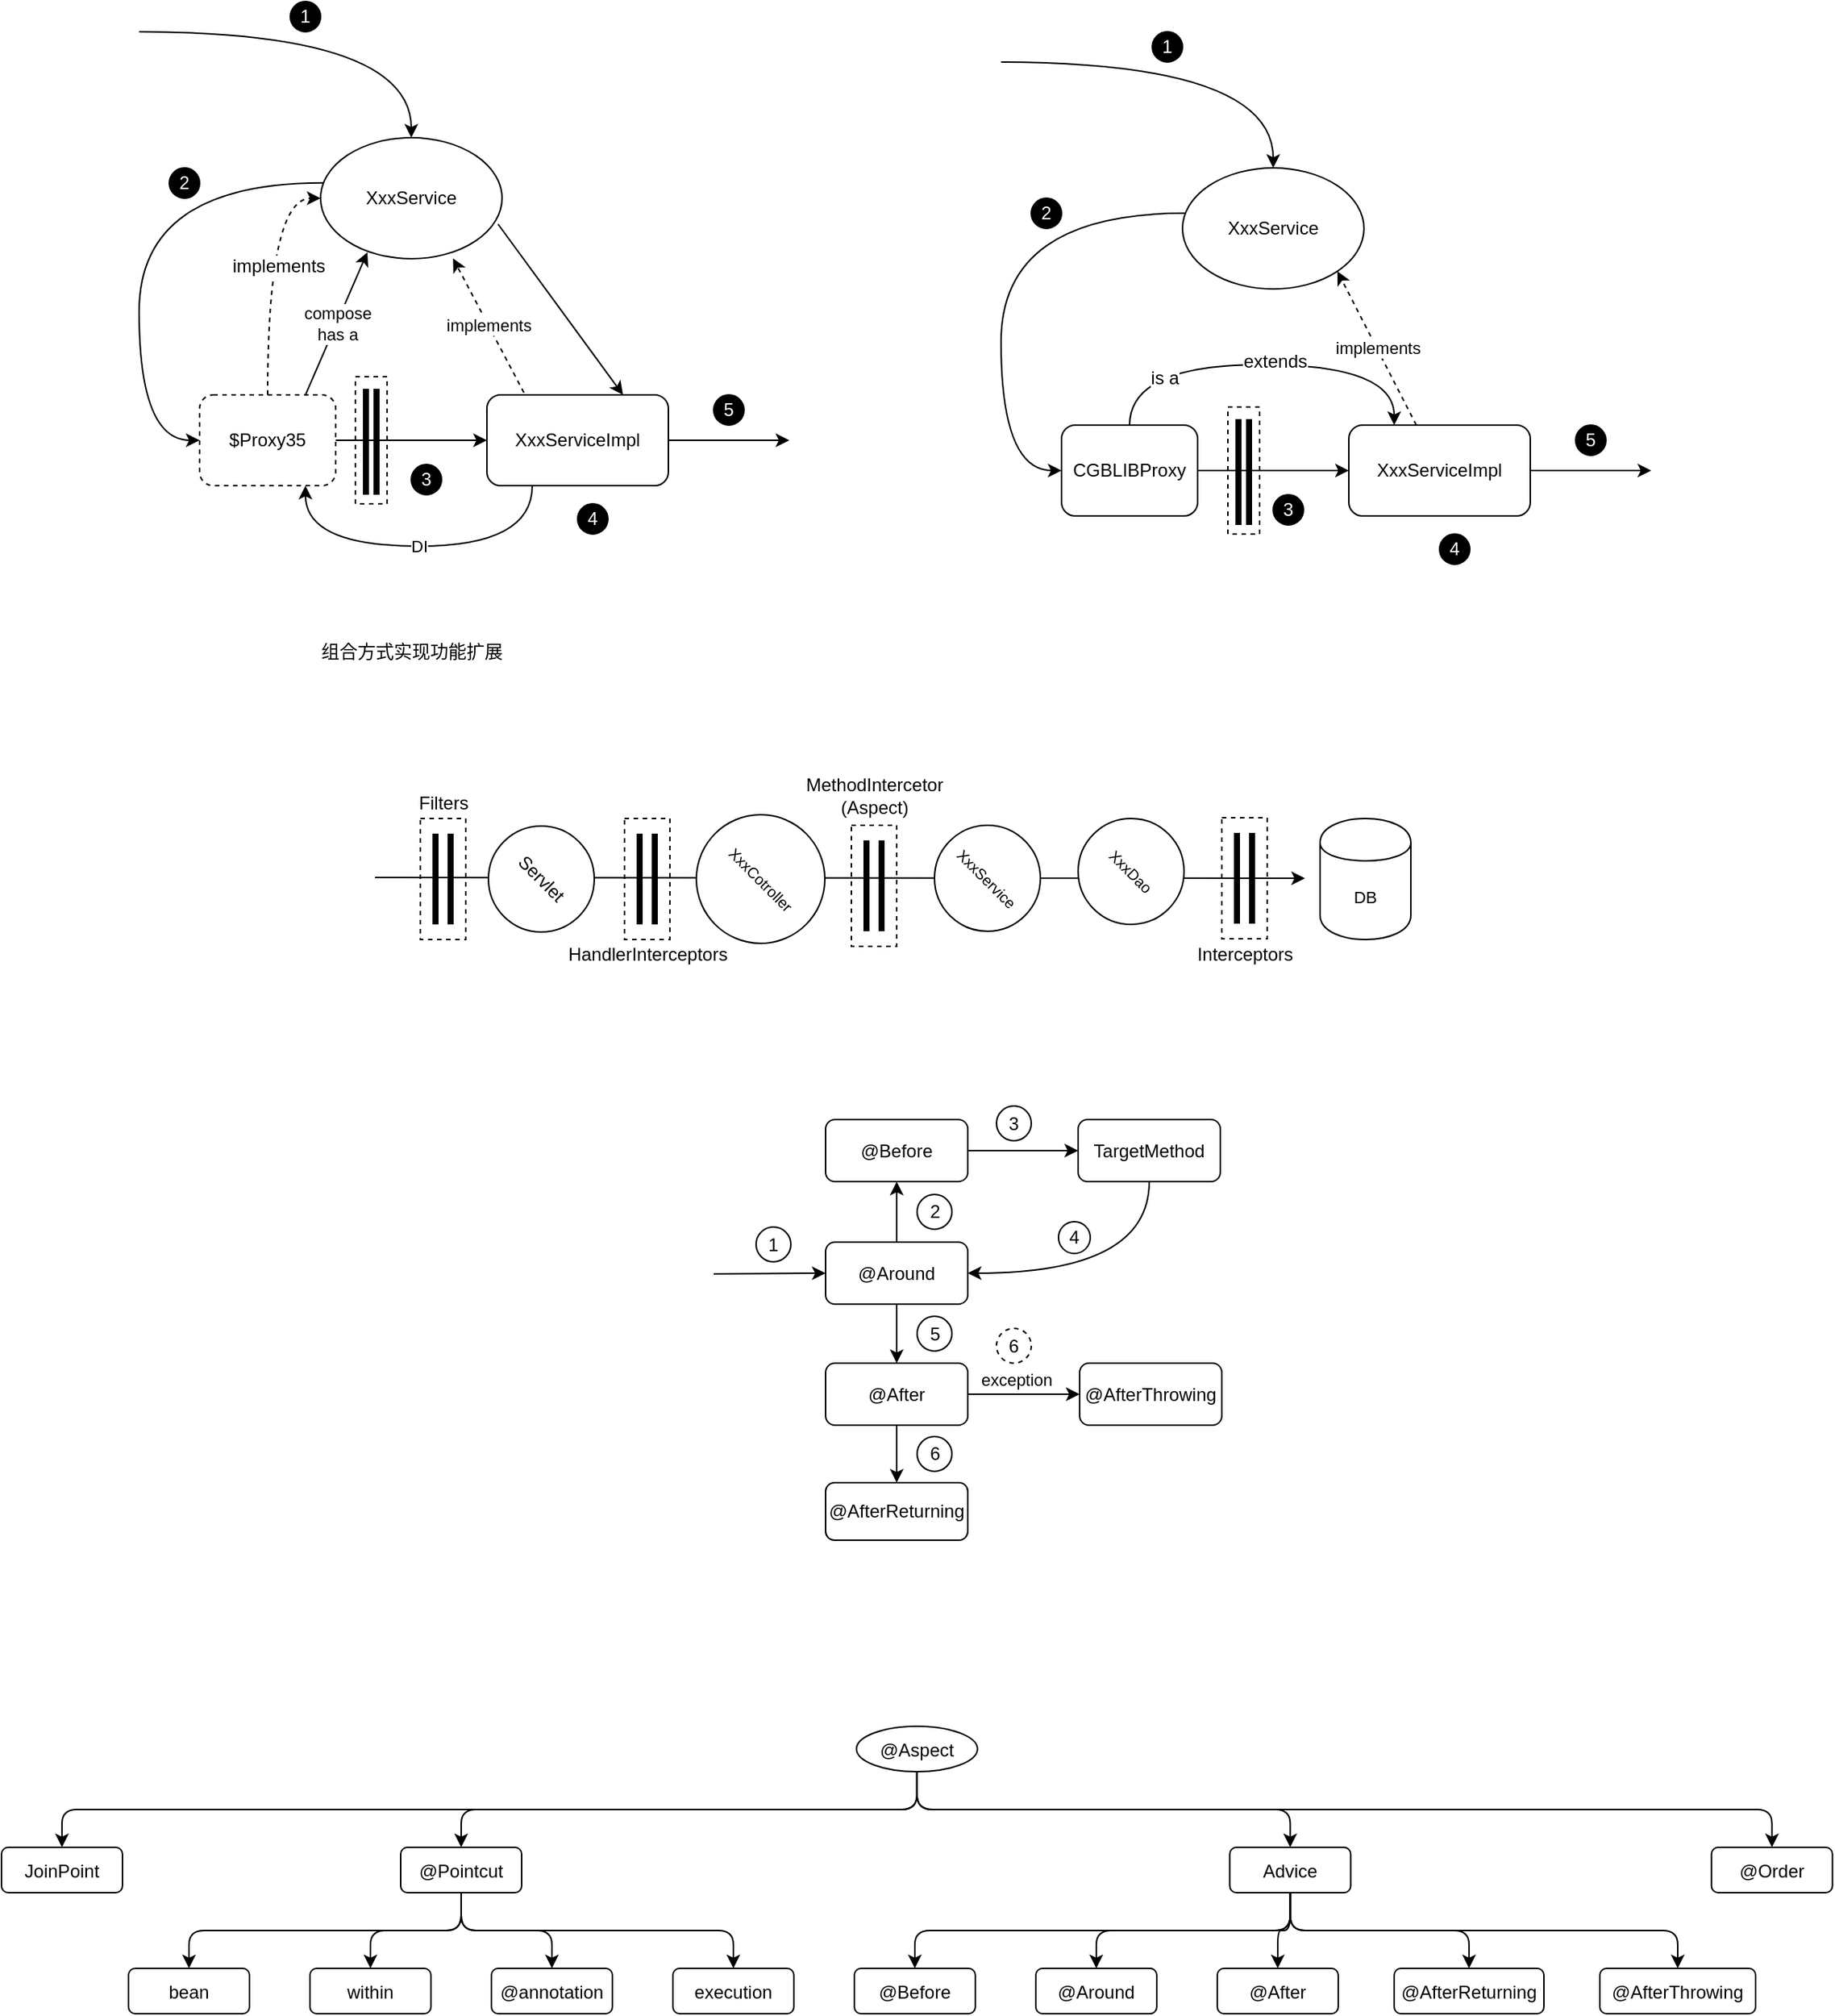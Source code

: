 <mxfile version="12.3.9" type="github" pages="1">
  <diagram id="S2aJ-UnXylgGQd3Q3xxX" name="第 1 页">
    <mxGraphModel dx="451" dy="439" grid="1" gridSize="10" guides="1" tooltips="1" connect="1" arrows="1" fold="1" page="1" pageScale="1" pageWidth="1200" pageHeight="1920" math="0" shadow="0">
      <root>
        <mxCell id="0"/>
        <mxCell id="1" parent="0"/>
        <mxCell id="p-tltdkEszSo-0zm12PA-62" value="" style="rounded=0;whiteSpace=wrap;html=1;fillColor=#FFFFFF;fontColor=#FFFFFF;dashed=1;" parent="1" vertex="1">
          <mxGeometry x="286" y="720" width="30" height="80" as="geometry"/>
        </mxCell>
        <mxCell id="p-tltdkEszSo-0zm12PA-70" value="" style="rounded=0;whiteSpace=wrap;html=1;fillColor=#FFFFFF;fontColor=#FFFFFF;dashed=1;" parent="1" vertex="1">
          <mxGeometry x="421" y="720" width="30" height="80" as="geometry"/>
        </mxCell>
        <mxCell id="p-tltdkEszSo-0zm12PA-76" value="" style="rounded=0;whiteSpace=wrap;html=1;fillColor=#FFFFFF;fontColor=#FFFFFF;dashed=1;" parent="1" vertex="1">
          <mxGeometry x="571" y="724.5" width="30" height="80" as="geometry"/>
        </mxCell>
        <mxCell id="p-tltdkEszSo-0zm12PA-84" value="" style="rounded=0;whiteSpace=wrap;html=1;fillColor=#FFFFFF;fontColor=#FFFFFF;dashed=1;" parent="1" vertex="1">
          <mxGeometry x="816" y="719.5" width="30" height="80" as="geometry"/>
        </mxCell>
        <mxCell id="p-tltdkEszSo-0zm12PA-12" value="" style="rounded=0;whiteSpace=wrap;html=1;dashed=1;" parent="1" vertex="1">
          <mxGeometry x="243" y="428" width="21" height="84" as="geometry"/>
        </mxCell>
        <mxCell id="p-tltdkEszSo-0zm12PA-13" value="" style="endArrow=none;html=1;strokeWidth=4;" parent="1" edge="1">
          <mxGeometry width="50" height="50" relative="1" as="geometry">
            <mxPoint x="250" y="506" as="sourcePoint"/>
            <mxPoint x="250" y="436" as="targetPoint"/>
          </mxGeometry>
        </mxCell>
        <mxCell id="p-tltdkEszSo-0zm12PA-14" value="" style="endArrow=none;html=1;strokeWidth=4;" parent="1" edge="1">
          <mxGeometry width="50" height="50" relative="1" as="geometry">
            <mxPoint x="257" y="506" as="sourcePoint"/>
            <mxPoint x="257" y="436" as="targetPoint"/>
          </mxGeometry>
        </mxCell>
        <mxCell id="p-tltdkEszSo-0zm12PA-7" value="implements" style="rounded=0;orthogonalLoop=1;jettySize=auto;html=1;entryX=0.73;entryY=0.997;entryDx=0;entryDy=0;dashed=1;entryPerimeter=0;exitX=0.204;exitY=-0.024;exitDx=0;exitDy=0;exitPerimeter=0;" parent="1" source="p-tltdkEszSo-0zm12PA-1" target="p-tltdkEszSo-0zm12PA-6" edge="1">
          <mxGeometry relative="1" as="geometry"/>
        </mxCell>
        <mxCell id="p-tltdkEszSo-0zm12PA-34" value="" style="edgeStyle=orthogonalEdgeStyle;curved=1;rounded=0;orthogonalLoop=1;jettySize=auto;html=1;startArrow=none;startFill=0;endArrow=classic;endFill=1;strokeWidth=1;fontColor=#FFFFFF;" parent="1" source="p-tltdkEszSo-0zm12PA-1" edge="1">
          <mxGeometry relative="1" as="geometry">
            <mxPoint x="530" y="470" as="targetPoint"/>
          </mxGeometry>
        </mxCell>
        <mxCell id="p-tltdkEszSo-0zm12PA-1" value="XxxServiceImpl" style="rounded=1;whiteSpace=wrap;html=1;" parent="1" vertex="1">
          <mxGeometry x="330" y="440" width="120" height="60" as="geometry"/>
        </mxCell>
        <mxCell id="p-tltdkEszSo-0zm12PA-24" style="edgeStyle=orthogonalEdgeStyle;curved=1;rounded=0;orthogonalLoop=1;jettySize=auto;html=1;entryX=0;entryY=0.5;entryDx=0;entryDy=0;startArrow=none;startFill=0;endArrow=classic;endFill=1;strokeWidth=1;exitX=0.014;exitY=0.374;exitDx=0;exitDy=0;exitPerimeter=0;" parent="1" source="p-tltdkEszSo-0zm12PA-6" target="p-tltdkEszSo-0zm12PA-8" edge="1">
          <mxGeometry relative="1" as="geometry">
            <Array as="points">
              <mxPoint x="100" y="300"/>
              <mxPoint x="100" y="470"/>
            </Array>
          </mxGeometry>
        </mxCell>
        <mxCell id="p-tltdkEszSo-0zm12PA-6" value="XxxService" style="ellipse;whiteSpace=wrap;html=1;" parent="1" vertex="1">
          <mxGeometry x="220" y="270" width="120" height="80" as="geometry"/>
        </mxCell>
        <mxCell id="p-tltdkEszSo-0zm12PA-9" value="" style="edgeStyle=none;rounded=0;orthogonalLoop=1;jettySize=auto;html=1;entryX=0;entryY=0.5;entryDx=0;entryDy=0;" parent="1" source="p-tltdkEszSo-0zm12PA-8" target="p-tltdkEszSo-0zm12PA-1" edge="1">
          <mxGeometry x="0.4" relative="1" as="geometry">
            <mxPoint as="offset"/>
          </mxGeometry>
        </mxCell>
        <mxCell id="p-tltdkEszSo-0zm12PA-22" style="edgeStyle=orthogonalEdgeStyle;curved=1;rounded=0;orthogonalLoop=1;jettySize=auto;html=1;entryX=0;entryY=0.5;entryDx=0;entryDy=0;startArrow=none;startFill=0;endArrow=classic;endFill=1;strokeWidth=1;dashed=1;" parent="1" source="p-tltdkEszSo-0zm12PA-8" target="p-tltdkEszSo-0zm12PA-6" edge="1">
          <mxGeometry relative="1" as="geometry"/>
        </mxCell>
        <mxCell id="p-tltdkEszSo-0zm12PA-23" value="implements" style="text;html=1;align=center;verticalAlign=middle;resizable=0;points=[];;labelBackgroundColor=#ffffff;" parent="p-tltdkEszSo-0zm12PA-22" vertex="1" connectable="0">
          <mxGeometry x="0.03" y="-7" relative="1" as="geometry">
            <mxPoint as="offset"/>
          </mxGeometry>
        </mxCell>
        <mxCell id="p-tltdkEszSo-0zm12PA-8" value="$Proxy35" style="rounded=1;whiteSpace=wrap;html=1;dashed=1;" parent="1" vertex="1">
          <mxGeometry x="140" y="440" width="90" height="60" as="geometry"/>
        </mxCell>
        <mxCell id="p-tltdkEszSo-0zm12PA-19" value="DI" style="endArrow=none;html=1;strokeWidth=1;entryX=0.25;entryY=1;entryDx=0;entryDy=0;edgeStyle=orthogonalEdgeStyle;curved=1;startArrow=classic;startFill=1;endFill=0;" parent="1" source="p-tltdkEszSo-0zm12PA-8" target="p-tltdkEszSo-0zm12PA-1" edge="1">
          <mxGeometry width="50" height="50" relative="1" as="geometry">
            <mxPoint x="210" y="500" as="sourcePoint"/>
            <mxPoint x="260" y="390" as="targetPoint"/>
            <Array as="points">
              <mxPoint x="210" y="540"/>
              <mxPoint x="360" y="540"/>
            </Array>
          </mxGeometry>
        </mxCell>
        <mxCell id="p-tltdkEszSo-0zm12PA-21" value="compose&lt;br&gt;has a" style="endArrow=classic;html=1;strokeWidth=1;entryX=0.258;entryY=0.947;entryDx=0;entryDy=0;entryPerimeter=0;" parent="1" target="p-tltdkEszSo-0zm12PA-6" edge="1">
          <mxGeometry width="50" height="50" relative="1" as="geometry">
            <mxPoint x="210" y="440" as="sourcePoint"/>
            <mxPoint x="260" y="390" as="targetPoint"/>
          </mxGeometry>
        </mxCell>
        <mxCell id="p-tltdkEszSo-0zm12PA-25" value="" style="endArrow=classic;html=1;strokeWidth=1;entryX=0.5;entryY=0;entryDx=0;entryDy=0;edgeStyle=orthogonalEdgeStyle;curved=1;" parent="1" target="p-tltdkEszSo-0zm12PA-6" edge="1">
          <mxGeometry width="50" height="50" relative="1" as="geometry">
            <mxPoint x="100" y="200" as="sourcePoint"/>
            <mxPoint x="120" y="230" as="targetPoint"/>
          </mxGeometry>
        </mxCell>
        <mxCell id="p-tltdkEszSo-0zm12PA-26" value="1" style="ellipse;whiteSpace=wrap;html=1;aspect=fixed;fillColor=#000000;fontColor=#FFFFFF;" parent="1" vertex="1">
          <mxGeometry x="200" y="180" width="20" height="20" as="geometry"/>
        </mxCell>
        <mxCell id="p-tltdkEszSo-0zm12PA-28" value="2" style="ellipse;whiteSpace=wrap;html=1;aspect=fixed;fillColor=#000000;fontColor=#FFFFFF;" parent="1" vertex="1">
          <mxGeometry x="120" y="290" width="20" height="20" as="geometry"/>
        </mxCell>
        <mxCell id="p-tltdkEszSo-0zm12PA-29" value="3" style="ellipse;whiteSpace=wrap;html=1;aspect=fixed;fillColor=#000000;fontColor=#FFFFFF;" parent="1" vertex="1">
          <mxGeometry x="280" y="486" width="20" height="20" as="geometry"/>
        </mxCell>
        <mxCell id="p-tltdkEszSo-0zm12PA-30" value="4" style="ellipse;whiteSpace=wrap;html=1;aspect=fixed;fillColor=#000000;fontColor=#FFFFFF;" parent="1" vertex="1">
          <mxGeometry x="390" y="512" width="20" height="20" as="geometry"/>
        </mxCell>
        <mxCell id="p-tltdkEszSo-0zm12PA-35" value="5" style="ellipse;whiteSpace=wrap;html=1;aspect=fixed;fillColor=#000000;fontColor=#FFFFFF;" parent="1" vertex="1">
          <mxGeometry x="480" y="440" width="20" height="20" as="geometry"/>
        </mxCell>
        <mxCell id="p-tltdkEszSo-0zm12PA-37" value="" style="rounded=0;whiteSpace=wrap;html=1;dashed=1;" parent="1" vertex="1">
          <mxGeometry x="820" y="448" width="21" height="84" as="geometry"/>
        </mxCell>
        <mxCell id="p-tltdkEszSo-0zm12PA-38" value="" style="endArrow=none;html=1;strokeWidth=4;" parent="1" edge="1">
          <mxGeometry width="50" height="50" relative="1" as="geometry">
            <mxPoint x="827" y="526" as="sourcePoint"/>
            <mxPoint x="827" y="456" as="targetPoint"/>
          </mxGeometry>
        </mxCell>
        <mxCell id="p-tltdkEszSo-0zm12PA-39" value="" style="endArrow=none;html=1;strokeWidth=4;" parent="1" edge="1">
          <mxGeometry width="50" height="50" relative="1" as="geometry">
            <mxPoint x="834" y="526" as="sourcePoint"/>
            <mxPoint x="834" y="456" as="targetPoint"/>
          </mxGeometry>
        </mxCell>
        <mxCell id="p-tltdkEszSo-0zm12PA-40" value="implements" style="rounded=0;orthogonalLoop=1;jettySize=auto;html=1;entryX=1;entryY=1;entryDx=0;entryDy=0;dashed=1;" parent="1" source="p-tltdkEszSo-0zm12PA-42" target="p-tltdkEszSo-0zm12PA-44" edge="1">
          <mxGeometry relative="1" as="geometry"/>
        </mxCell>
        <mxCell id="p-tltdkEszSo-0zm12PA-41" value="" style="edgeStyle=orthogonalEdgeStyle;curved=1;rounded=0;orthogonalLoop=1;jettySize=auto;html=1;startArrow=none;startFill=0;endArrow=classic;endFill=1;strokeWidth=1;fontColor=#FFFFFF;" parent="1" source="p-tltdkEszSo-0zm12PA-42" edge="1">
          <mxGeometry relative="1" as="geometry">
            <mxPoint x="1100" y="490" as="targetPoint"/>
          </mxGeometry>
        </mxCell>
        <mxCell id="p-tltdkEszSo-0zm12PA-42" value="XxxServiceImpl" style="rounded=1;whiteSpace=wrap;html=1;" parent="1" vertex="1">
          <mxGeometry x="900" y="460" width="120" height="60" as="geometry"/>
        </mxCell>
        <mxCell id="p-tltdkEszSo-0zm12PA-43" style="edgeStyle=orthogonalEdgeStyle;curved=1;rounded=0;orthogonalLoop=1;jettySize=auto;html=1;entryX=0;entryY=0.5;entryDx=0;entryDy=0;startArrow=none;startFill=0;endArrow=classic;endFill=1;strokeWidth=1;exitX=0.014;exitY=0.374;exitDx=0;exitDy=0;exitPerimeter=0;" parent="1" source="p-tltdkEszSo-0zm12PA-44" target="p-tltdkEszSo-0zm12PA-48" edge="1">
          <mxGeometry relative="1" as="geometry">
            <Array as="points">
              <mxPoint x="670" y="320"/>
              <mxPoint x="670" y="490"/>
            </Array>
          </mxGeometry>
        </mxCell>
        <mxCell id="p-tltdkEszSo-0zm12PA-44" value="XxxService" style="ellipse;whiteSpace=wrap;html=1;" parent="1" vertex="1">
          <mxGeometry x="790" y="290" width="120" height="80" as="geometry"/>
        </mxCell>
        <mxCell id="p-tltdkEszSo-0zm12PA-45" value="" style="edgeStyle=none;rounded=0;orthogonalLoop=1;jettySize=auto;html=1;entryX=0;entryY=0.5;entryDx=0;entryDy=0;" parent="1" source="p-tltdkEszSo-0zm12PA-48" target="p-tltdkEszSo-0zm12PA-42" edge="1">
          <mxGeometry x="0.4" relative="1" as="geometry">
            <mxPoint as="offset"/>
          </mxGeometry>
        </mxCell>
        <mxCell id="p-tltdkEszSo-0zm12PA-46" style="edgeStyle=orthogonalEdgeStyle;curved=1;rounded=0;orthogonalLoop=1;jettySize=auto;html=1;entryX=0.25;entryY=0;entryDx=0;entryDy=0;startArrow=none;startFill=0;endArrow=classic;endFill=1;strokeWidth=1;exitX=0.5;exitY=0;exitDx=0;exitDy=0;" parent="1" source="p-tltdkEszSo-0zm12PA-48" target="p-tltdkEszSo-0zm12PA-42" edge="1">
          <mxGeometry relative="1" as="geometry">
            <Array as="points">
              <mxPoint x="755" y="420"/>
              <mxPoint x="930" y="420"/>
            </Array>
          </mxGeometry>
        </mxCell>
        <mxCell id="p-tltdkEszSo-0zm12PA-47" value="extends" style="text;html=1;align=center;verticalAlign=middle;resizable=0;points=[];;labelBackgroundColor=#ffffff;" parent="p-tltdkEszSo-0zm12PA-46" vertex="1" connectable="0">
          <mxGeometry x="0.03" y="-7" relative="1" as="geometry">
            <mxPoint x="4.5" y="-9" as="offset"/>
          </mxGeometry>
        </mxCell>
        <mxCell id="p-tltdkEszSo-0zm12PA-57" value="&lt;font color=&quot;#000000&quot;&gt;is a&lt;/font&gt;" style="text;html=1;align=center;verticalAlign=middle;resizable=0;points=[];;labelBackgroundColor=#ffffff;fontColor=#FFFFFF;" parent="p-tltdkEszSo-0zm12PA-46" vertex="1" connectable="0">
          <mxGeometry x="-0.751" y="-23" relative="1" as="geometry">
            <mxPoint as="offset"/>
          </mxGeometry>
        </mxCell>
        <mxCell id="p-tltdkEszSo-0zm12PA-48" value="CGBLIBProxy" style="rounded=1;whiteSpace=wrap;html=1;" parent="1" vertex="1">
          <mxGeometry x="710" y="460" width="90" height="60" as="geometry"/>
        </mxCell>
        <mxCell id="p-tltdkEszSo-0zm12PA-51" value="" style="endArrow=classic;html=1;strokeWidth=1;entryX=0.5;entryY=0;entryDx=0;entryDy=0;edgeStyle=orthogonalEdgeStyle;curved=1;" parent="1" target="p-tltdkEszSo-0zm12PA-44" edge="1">
          <mxGeometry width="50" height="50" relative="1" as="geometry">
            <mxPoint x="670" y="220" as="sourcePoint"/>
            <mxPoint x="690" y="250" as="targetPoint"/>
          </mxGeometry>
        </mxCell>
        <mxCell id="p-tltdkEszSo-0zm12PA-52" value="1" style="ellipse;whiteSpace=wrap;html=1;aspect=fixed;fillColor=#000000;fontColor=#FFFFFF;" parent="1" vertex="1">
          <mxGeometry x="770" y="200" width="20" height="20" as="geometry"/>
        </mxCell>
        <mxCell id="p-tltdkEszSo-0zm12PA-53" value="2" style="ellipse;whiteSpace=wrap;html=1;aspect=fixed;fillColor=#000000;fontColor=#FFFFFF;" parent="1" vertex="1">
          <mxGeometry x="690" y="310" width="20" height="20" as="geometry"/>
        </mxCell>
        <mxCell id="p-tltdkEszSo-0zm12PA-54" value="3" style="ellipse;whiteSpace=wrap;html=1;aspect=fixed;fillColor=#000000;fontColor=#FFFFFF;" parent="1" vertex="1">
          <mxGeometry x="850" y="506" width="20" height="20" as="geometry"/>
        </mxCell>
        <mxCell id="p-tltdkEszSo-0zm12PA-55" value="4" style="ellipse;whiteSpace=wrap;html=1;aspect=fixed;fillColor=#000000;fontColor=#FFFFFF;" parent="1" vertex="1">
          <mxGeometry x="960" y="532" width="20" height="20" as="geometry"/>
        </mxCell>
        <mxCell id="p-tltdkEszSo-0zm12PA-56" value="5" style="ellipse;whiteSpace=wrap;html=1;aspect=fixed;fillColor=#000000;fontColor=#FFFFFF;" parent="1" vertex="1">
          <mxGeometry x="1050" y="460" width="20" height="20" as="geometry"/>
        </mxCell>
        <mxCell id="p-tltdkEszSo-0zm12PA-59" value="" style="endArrow=classic;html=1;strokeWidth=1;fontColor=#FFFFFF;" parent="1" edge="1">
          <mxGeometry width="50" height="50" relative="1" as="geometry">
            <mxPoint x="256" y="759" as="sourcePoint"/>
            <mxPoint x="871" y="759.5" as="targetPoint"/>
          </mxGeometry>
        </mxCell>
        <mxCell id="p-tltdkEszSo-0zm12PA-63" value="Text" style="text;html=1;align=center;verticalAlign=middle;resizable=0;points=[];;autosize=1;fontColor=#FFFFFF;" parent="1" vertex="1">
          <mxGeometry x="543" y="1013" width="40" height="20" as="geometry"/>
        </mxCell>
        <mxCell id="p-tltdkEszSo-0zm12PA-65" value="" style="endArrow=none;html=1;strokeWidth=4;fontColor=#FFFFFF;" parent="1" edge="1">
          <mxGeometry width="50" height="50" relative="1" as="geometry">
            <mxPoint x="296" y="790" as="sourcePoint"/>
            <mxPoint x="296" y="730" as="targetPoint"/>
          </mxGeometry>
        </mxCell>
        <mxCell id="p-tltdkEszSo-0zm12PA-66" value="" style="endArrow=none;html=1;strokeWidth=4;fontColor=#FFFFFF;" parent="1" edge="1">
          <mxGeometry width="50" height="50" relative="1" as="geometry">
            <mxPoint x="306" y="790" as="sourcePoint"/>
            <mxPoint x="306" y="730" as="targetPoint"/>
          </mxGeometry>
        </mxCell>
        <mxCell id="p-tltdkEszSo-0zm12PA-68" value="Filters" style="text;html=1;align=center;verticalAlign=middle;resizable=0;points=[];;autosize=1;fontColor=#000000;" parent="1" vertex="1">
          <mxGeometry x="276" y="700" width="50" height="20" as="geometry"/>
        </mxCell>
        <mxCell id="p-tltdkEszSo-0zm12PA-69" value="Servlet" style="ellipse;whiteSpace=wrap;html=1;aspect=fixed;fillColor=#FFFFFF;fontColor=#000000;rotation=45;" parent="1" vertex="1">
          <mxGeometry x="331" y="725" width="70" height="70" as="geometry"/>
        </mxCell>
        <mxCell id="p-tltdkEszSo-0zm12PA-71" value="" style="endArrow=none;html=1;strokeWidth=4;fontColor=#FFFFFF;" parent="1" edge="1">
          <mxGeometry width="50" height="50" relative="1" as="geometry">
            <mxPoint x="431" y="790" as="sourcePoint"/>
            <mxPoint x="431" y="730" as="targetPoint"/>
          </mxGeometry>
        </mxCell>
        <mxCell id="p-tltdkEszSo-0zm12PA-72" value="" style="endArrow=none;html=1;strokeWidth=4;fontColor=#FFFFFF;" parent="1" edge="1">
          <mxGeometry width="50" height="50" relative="1" as="geometry">
            <mxPoint x="441" y="790" as="sourcePoint"/>
            <mxPoint x="441" y="730" as="targetPoint"/>
          </mxGeometry>
        </mxCell>
        <mxCell id="p-tltdkEszSo-0zm12PA-74" value="HandlerInterceptors" style="text;html=1;align=center;verticalAlign=middle;resizable=0;points=[];;autosize=1;fontColor=#000000;" parent="1" vertex="1">
          <mxGeometry x="376" y="800" width="120" height="20" as="geometry"/>
        </mxCell>
        <mxCell id="p-tltdkEszSo-0zm12PA-75" value="&lt;font style=&quot;font-size: 10px&quot;&gt;XxxCotroller&lt;/font&gt;" style="ellipse;whiteSpace=wrap;html=1;aspect=fixed;fillColor=#FFFFFF;fontColor=#000000;rotation=45;fontSize=11;" parent="1" vertex="1">
          <mxGeometry x="468.5" y="717.5" width="85" height="85" as="geometry"/>
        </mxCell>
        <mxCell id="p-tltdkEszSo-0zm12PA-77" value="" style="endArrow=none;html=1;strokeWidth=4;fontColor=#FFFFFF;" parent="1" edge="1">
          <mxGeometry width="50" height="50" relative="1" as="geometry">
            <mxPoint x="581" y="794.5" as="sourcePoint"/>
            <mxPoint x="581" y="734.5" as="targetPoint"/>
          </mxGeometry>
        </mxCell>
        <mxCell id="p-tltdkEszSo-0zm12PA-78" value="" style="endArrow=none;html=1;strokeWidth=4;fontColor=#FFFFFF;" parent="1" edge="1">
          <mxGeometry width="50" height="50" relative="1" as="geometry">
            <mxPoint x="591" y="794.5" as="sourcePoint"/>
            <mxPoint x="591" y="734.5" as="targetPoint"/>
          </mxGeometry>
        </mxCell>
        <mxCell id="p-tltdkEszSo-0zm12PA-79" value="MethodIntercetor&lt;br&gt;(Aspect)" style="text;html=1;align=center;verticalAlign=middle;resizable=0;points=[];;autosize=1;fontColor=#000000;" parent="1" vertex="1">
          <mxGeometry x="531" y="690" width="110" height="30" as="geometry"/>
        </mxCell>
        <mxCell id="p-tltdkEszSo-0zm12PA-80" value="&lt;font style=&quot;font-size: 10px&quot;&gt;XxxService&lt;/font&gt;" style="ellipse;whiteSpace=wrap;html=1;aspect=fixed;fillColor=#FFFFFF;fontColor=#000000;rotation=45;fontSize=11;" parent="1" vertex="1">
          <mxGeometry x="626" y="724.5" width="70" height="70" as="geometry"/>
        </mxCell>
        <mxCell id="p-tltdkEszSo-0zm12PA-83" value="&lt;span style=&quot;font-size: 10px&quot;&gt;XxxDao&lt;/span&gt;" style="ellipse;whiteSpace=wrap;html=1;aspect=fixed;fillColor=#FFFFFF;fontColor=#000000;rotation=45;fontSize=11;" parent="1" vertex="1">
          <mxGeometry x="721" y="720" width="70" height="70" as="geometry"/>
        </mxCell>
        <mxCell id="p-tltdkEszSo-0zm12PA-85" value="" style="endArrow=none;html=1;strokeWidth=4;fontColor=#FFFFFF;" parent="1" edge="1">
          <mxGeometry width="50" height="50" relative="1" as="geometry">
            <mxPoint x="826" y="789.5" as="sourcePoint"/>
            <mxPoint x="826" y="729.5" as="targetPoint"/>
          </mxGeometry>
        </mxCell>
        <mxCell id="p-tltdkEszSo-0zm12PA-86" value="" style="endArrow=none;html=1;strokeWidth=4;fontColor=#FFFFFF;" parent="1" edge="1">
          <mxGeometry width="50" height="50" relative="1" as="geometry">
            <mxPoint x="836" y="789.5" as="sourcePoint"/>
            <mxPoint x="836" y="729.5" as="targetPoint"/>
          </mxGeometry>
        </mxCell>
        <mxCell id="p-tltdkEszSo-0zm12PA-87" value="Interceptors" style="text;html=1;align=center;verticalAlign=middle;resizable=0;points=[];;autosize=1;fontColor=#000000;" parent="1" vertex="1">
          <mxGeometry x="791" y="800" width="80" height="20" as="geometry"/>
        </mxCell>
        <mxCell id="p-tltdkEszSo-0zm12PA-88" value="DB" style="shape=cylinder;whiteSpace=wrap;html=1;boundedLbl=1;backgroundOutline=1;fillColor=#FFFFFF;fontSize=11;fontColor=#000000;" parent="1" vertex="1">
          <mxGeometry x="881" y="720" width="60" height="80" as="geometry"/>
        </mxCell>
        <mxCell id="dab8kLw6lKDneQQoEP5K-4" value="" style="edgeStyle=orthogonalEdgeStyle;rounded=0;orthogonalLoop=1;jettySize=auto;html=1;" edge="1" parent="1" source="dab8kLw6lKDneQQoEP5K-2" target="dab8kLw6lKDneQQoEP5K-3">
          <mxGeometry relative="1" as="geometry"/>
        </mxCell>
        <mxCell id="dab8kLw6lKDneQQoEP5K-9" value="" style="edgeStyle=orthogonalEdgeStyle;rounded=0;orthogonalLoop=1;jettySize=auto;html=1;" edge="1" parent="1" source="dab8kLw6lKDneQQoEP5K-2" target="dab8kLw6lKDneQQoEP5K-8">
          <mxGeometry relative="1" as="geometry"/>
        </mxCell>
        <mxCell id="dab8kLw6lKDneQQoEP5K-2" value="@Around" style="rounded=1;whiteSpace=wrap;html=1;" vertex="1" parent="1">
          <mxGeometry x="554" y="1000" width="94" height="41" as="geometry"/>
        </mxCell>
        <mxCell id="dab8kLw6lKDneQQoEP5K-11" value="" style="edgeStyle=orthogonalEdgeStyle;rounded=0;orthogonalLoop=1;jettySize=auto;html=1;" edge="1" parent="1" source="dab8kLw6lKDneQQoEP5K-8" target="dab8kLw6lKDneQQoEP5K-10">
          <mxGeometry relative="1" as="geometry"/>
        </mxCell>
        <mxCell id="dab8kLw6lKDneQQoEP5K-13" value="exception" style="edgeStyle=orthogonalEdgeStyle;rounded=0;orthogonalLoop=1;jettySize=auto;html=1;" edge="1" parent="1" source="dab8kLw6lKDneQQoEP5K-8" target="dab8kLw6lKDneQQoEP5K-12">
          <mxGeometry x="-0.135" y="11" relative="1" as="geometry">
            <mxPoint y="1" as="offset"/>
          </mxGeometry>
        </mxCell>
        <mxCell id="dab8kLw6lKDneQQoEP5K-8" value="@After" style="rounded=1;whiteSpace=wrap;html=1;" vertex="1" parent="1">
          <mxGeometry x="554" y="1080" width="94" height="41" as="geometry"/>
        </mxCell>
        <mxCell id="dab8kLw6lKDneQQoEP5K-12" value="@AfterThrowing" style="rounded=1;whiteSpace=wrap;html=1;" vertex="1" parent="1">
          <mxGeometry x="722" y="1080" width="94" height="41" as="geometry"/>
        </mxCell>
        <mxCell id="dab8kLw6lKDneQQoEP5K-10" value="@AfterReturning" style="rounded=1;whiteSpace=wrap;html=1;" vertex="1" parent="1">
          <mxGeometry x="554" y="1159" width="94" height="38" as="geometry"/>
        </mxCell>
        <mxCell id="dab8kLw6lKDneQQoEP5K-6" value="" style="edgeStyle=orthogonalEdgeStyle;rounded=0;orthogonalLoop=1;jettySize=auto;html=1;" edge="1" parent="1" source="dab8kLw6lKDneQQoEP5K-3" target="dab8kLw6lKDneQQoEP5K-5">
          <mxGeometry relative="1" as="geometry"/>
        </mxCell>
        <mxCell id="dab8kLw6lKDneQQoEP5K-3" value="@Before" style="rounded=1;whiteSpace=wrap;html=1;" vertex="1" parent="1">
          <mxGeometry x="554" y="919" width="94" height="41" as="geometry"/>
        </mxCell>
        <mxCell id="dab8kLw6lKDneQQoEP5K-18" style="edgeStyle=orthogonalEdgeStyle;rounded=0;orthogonalLoop=1;jettySize=auto;html=1;entryX=1;entryY=0.5;entryDx=0;entryDy=0;curved=1;exitX=0.5;exitY=1;exitDx=0;exitDy=0;" edge="1" parent="1" source="dab8kLw6lKDneQQoEP5K-5" target="dab8kLw6lKDneQQoEP5K-2">
          <mxGeometry relative="1" as="geometry"/>
        </mxCell>
        <mxCell id="dab8kLw6lKDneQQoEP5K-5" value="TargetMethod" style="rounded=1;whiteSpace=wrap;html=1;" vertex="1" parent="1">
          <mxGeometry x="721" y="919" width="94" height="41" as="geometry"/>
        </mxCell>
        <mxCell id="dab8kLw6lKDneQQoEP5K-7" value="" style="endArrow=classic;html=1;entryX=0;entryY=0.5;entryDx=0;entryDy=0;" edge="1" parent="1" target="dab8kLw6lKDneQQoEP5K-2">
          <mxGeometry width="50" height="50" relative="1" as="geometry">
            <mxPoint x="480" y="1021" as="sourcePoint"/>
            <mxPoint x="520" y="990" as="targetPoint"/>
          </mxGeometry>
        </mxCell>
        <mxCell id="dab8kLw6lKDneQQoEP5K-14" value="1" style="ellipse;whiteSpace=wrap;html=1;aspect=fixed;" vertex="1" parent="1">
          <mxGeometry x="508" y="990" width="23" height="23" as="geometry"/>
        </mxCell>
        <mxCell id="dab8kLw6lKDneQQoEP5K-15" value="2" style="ellipse;whiteSpace=wrap;html=1;aspect=fixed;" vertex="1" parent="1">
          <mxGeometry x="614.5" y="968.5" width="23" height="23" as="geometry"/>
        </mxCell>
        <mxCell id="dab8kLw6lKDneQQoEP5K-16" value="3" style="ellipse;whiteSpace=wrap;html=1;aspect=fixed;" vertex="1" parent="1">
          <mxGeometry x="667" y="910" width="23" height="23" as="geometry"/>
        </mxCell>
        <mxCell id="dab8kLw6lKDneQQoEP5K-19" value="4" style="ellipse;whiteSpace=wrap;html=1;aspect=fixed;" vertex="1" parent="1">
          <mxGeometry x="708" y="986.5" width="21" height="21" as="geometry"/>
        </mxCell>
        <mxCell id="dab8kLw6lKDneQQoEP5K-20" value="5" style="ellipse;whiteSpace=wrap;html=1;aspect=fixed;" vertex="1" parent="1">
          <mxGeometry x="614.5" y="1049" width="23" height="23" as="geometry"/>
        </mxCell>
        <mxCell id="dab8kLw6lKDneQQoEP5K-21" value="6" style="ellipse;whiteSpace=wrap;html=1;aspect=fixed;" vertex="1" parent="1">
          <mxGeometry x="614.5" y="1128.5" width="23" height="23" as="geometry"/>
        </mxCell>
        <mxCell id="dab8kLw6lKDneQQoEP5K-22" value="6" style="ellipse;whiteSpace=wrap;html=1;aspect=fixed;dashed=1;" vertex="1" parent="1">
          <mxGeometry x="667" y="1057" width="23" height="23" as="geometry"/>
        </mxCell>
        <mxCell id="dab8kLw6lKDneQQoEP5K-23" value="@Aspect" style="ellipse" vertex="1" parent="1">
          <mxGeometry x="574.404" y="1320" width="80" height="30" as="geometry"/>
        </mxCell>
        <mxCell id="dab8kLw6lKDneQQoEP5K-24" value="JoinPoint" style="rounded=1;" vertex="1" parent="1">
          <mxGeometry x="8.986" y="1400" width="80" height="30" as="geometry"/>
        </mxCell>
        <mxCell id="dab8kLw6lKDneQQoEP5K-25" value="" style="edgeStyle=elbowEdgeStyle;elbow=vertical;" edge="1" source="dab8kLw6lKDneQQoEP5K-23" target="dab8kLw6lKDneQQoEP5K-24" parent="1">
          <mxGeometry relative="1" as="geometry"/>
        </mxCell>
        <mxCell id="dab8kLw6lKDneQQoEP5K-26" value="@Pointcut" style="rounded=1;" vertex="1" parent="1">
          <mxGeometry x="272.986" y="1400" width="80" height="30" as="geometry"/>
        </mxCell>
        <mxCell id="dab8kLw6lKDneQQoEP5K-27" value="" style="edgeStyle=elbowEdgeStyle;elbow=vertical;" edge="1" source="dab8kLw6lKDneQQoEP5K-23" target="dab8kLw6lKDneQQoEP5K-26" parent="1">
          <mxGeometry relative="1" as="geometry"/>
        </mxCell>
        <mxCell id="dab8kLw6lKDneQQoEP5K-28" value="Advice" style="rounded=1;" vertex="1" parent="1">
          <mxGeometry x="821.228" y="1400" width="80" height="30" as="geometry"/>
        </mxCell>
        <mxCell id="dab8kLw6lKDneQQoEP5K-29" value="" style="edgeStyle=elbowEdgeStyle;elbow=vertical;" edge="1" source="dab8kLw6lKDneQQoEP5K-23" target="dab8kLw6lKDneQQoEP5K-28" parent="1">
          <mxGeometry relative="1" as="geometry"/>
        </mxCell>
        <mxCell id="dab8kLw6lKDneQQoEP5K-30" value="@Order" style="rounded=1;" vertex="1" parent="1">
          <mxGeometry x="1139.822" y="1400" width="80" height="30" as="geometry"/>
        </mxCell>
        <mxCell id="dab8kLw6lKDneQQoEP5K-31" value="" style="edgeStyle=elbowEdgeStyle;elbow=vertical;" edge="1" source="dab8kLw6lKDneQQoEP5K-23" target="dab8kLw6lKDneQQoEP5K-30" parent="1">
          <mxGeometry relative="1" as="geometry"/>
        </mxCell>
        <mxCell id="dab8kLw6lKDneQQoEP5K-32" value="@Before" style="rounded=1;" vertex="1" parent="1">
          <mxGeometry x="572.986" y="1480" width="80" height="30" as="geometry"/>
        </mxCell>
        <mxCell id="dab8kLw6lKDneQQoEP5K-33" value="" style="edgeStyle=elbowEdgeStyle;elbow=vertical;" edge="1" source="dab8kLw6lKDneQQoEP5K-28" target="dab8kLw6lKDneQQoEP5K-32" parent="1">
          <mxGeometry relative="1" as="geometry"/>
        </mxCell>
        <mxCell id="dab8kLw6lKDneQQoEP5K-34" value="@Around" style="rounded=1;" vertex="1" parent="1">
          <mxGeometry x="692.986" y="1480" width="80" height="30" as="geometry"/>
        </mxCell>
        <mxCell id="dab8kLw6lKDneQQoEP5K-35" value="" style="edgeStyle=elbowEdgeStyle;elbow=vertical;" edge="1" source="dab8kLw6lKDneQQoEP5K-28" target="dab8kLw6lKDneQQoEP5K-34" parent="1">
          <mxGeometry relative="1" as="geometry"/>
        </mxCell>
        <mxCell id="dab8kLw6lKDneQQoEP5K-36" value="@After" style="rounded=1;" vertex="1" parent="1">
          <mxGeometry x="812.986" y="1480" width="80" height="30" as="geometry"/>
        </mxCell>
        <mxCell id="dab8kLw6lKDneQQoEP5K-37" value="" style="edgeStyle=elbowEdgeStyle;elbow=vertical;" edge="1" source="dab8kLw6lKDneQQoEP5K-28" target="dab8kLw6lKDneQQoEP5K-36" parent="1">
          <mxGeometry relative="1" as="geometry"/>
        </mxCell>
        <mxCell id="dab8kLw6lKDneQQoEP5K-38" value="@AfterReturning" style="rounded=1;" vertex="1" parent="1">
          <mxGeometry x="930" y="1480" width="99" height="30" as="geometry"/>
        </mxCell>
        <mxCell id="dab8kLw6lKDneQQoEP5K-39" value="" style="edgeStyle=elbowEdgeStyle;elbow=vertical;" edge="1" source="dab8kLw6lKDneQQoEP5K-28" target="dab8kLw6lKDneQQoEP5K-38" parent="1">
          <mxGeometry relative="1" as="geometry"/>
        </mxCell>
        <mxCell id="dab8kLw6lKDneQQoEP5K-40" value="@AfterThrowing" style="rounded=1;" vertex="1" parent="1">
          <mxGeometry x="1066" y="1480" width="103" height="30" as="geometry"/>
        </mxCell>
        <mxCell id="dab8kLw6lKDneQQoEP5K-41" value="" style="edgeStyle=elbowEdgeStyle;elbow=vertical;" edge="1" source="dab8kLw6lKDneQQoEP5K-28" target="dab8kLw6lKDneQQoEP5K-40" parent="1">
          <mxGeometry relative="1" as="geometry"/>
        </mxCell>
        <mxCell id="dab8kLw6lKDneQQoEP5K-42" value="bean" style="rounded=1;" vertex="1" parent="1">
          <mxGeometry x="92.986" y="1480" width="80" height="30" as="geometry"/>
        </mxCell>
        <mxCell id="dab8kLw6lKDneQQoEP5K-43" value="" style="edgeStyle=elbowEdgeStyle;elbow=vertical;" edge="1" source="dab8kLw6lKDneQQoEP5K-26" target="dab8kLw6lKDneQQoEP5K-42" parent="1">
          <mxGeometry relative="1" as="geometry"/>
        </mxCell>
        <mxCell id="dab8kLw6lKDneQQoEP5K-44" value="within" style="rounded=1;" vertex="1" parent="1">
          <mxGeometry x="212.986" y="1480" width="80" height="30" as="geometry"/>
        </mxCell>
        <mxCell id="dab8kLw6lKDneQQoEP5K-45" value="" style="edgeStyle=elbowEdgeStyle;elbow=vertical;" edge="1" source="dab8kLw6lKDneQQoEP5K-26" target="dab8kLw6lKDneQQoEP5K-44" parent="1">
          <mxGeometry relative="1" as="geometry"/>
        </mxCell>
        <mxCell id="dab8kLw6lKDneQQoEP5K-46" value="@annotation" style="rounded=1;" vertex="1" parent="1">
          <mxGeometry x="332.986" y="1480" width="80" height="30" as="geometry"/>
        </mxCell>
        <mxCell id="dab8kLw6lKDneQQoEP5K-47" value="" style="edgeStyle=elbowEdgeStyle;elbow=vertical;" edge="1" source="dab8kLw6lKDneQQoEP5K-26" target="dab8kLw6lKDneQQoEP5K-46" parent="1">
          <mxGeometry relative="1" as="geometry"/>
        </mxCell>
        <mxCell id="dab8kLw6lKDneQQoEP5K-48" value="execution" style="rounded=1;" vertex="1" parent="1">
          <mxGeometry x="452.986" y="1480" width="80" height="30" as="geometry"/>
        </mxCell>
        <mxCell id="dab8kLw6lKDneQQoEP5K-49" value="" style="edgeStyle=elbowEdgeStyle;elbow=vertical;" edge="1" source="dab8kLw6lKDneQQoEP5K-26" target="dab8kLw6lKDneQQoEP5K-48" parent="1">
          <mxGeometry relative="1" as="geometry"/>
        </mxCell>
        <mxCell id="dab8kLw6lKDneQQoEP5K-53" value="组合方式实现功能扩展" style="text;html=1;strokeColor=none;fillColor=none;align=center;verticalAlign=middle;whiteSpace=wrap;rounded=0;dashed=1;fontSize=12;" vertex="1" parent="1">
          <mxGeometry x="208.5" y="590" width="143" height="40" as="geometry"/>
        </mxCell>
        <mxCell id="dab8kLw6lKDneQQoEP5K-55" value="" style="endArrow=classic;html=1;fontSize=12;exitX=0.978;exitY=0.714;exitDx=0;exitDy=0;entryX=0.75;entryY=0;entryDx=0;entryDy=0;exitPerimeter=0;" edge="1" parent="1" source="p-tltdkEszSo-0zm12PA-6" target="p-tltdkEszSo-0zm12PA-1">
          <mxGeometry width="50" height="50" relative="1" as="geometry">
            <mxPoint x="330" y="330" as="sourcePoint"/>
            <mxPoint x="380" y="280" as="targetPoint"/>
          </mxGeometry>
        </mxCell>
      </root>
    </mxGraphModel>
  </diagram>
</mxfile>
